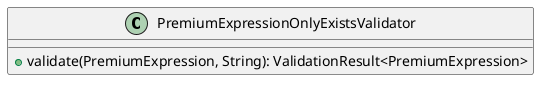 @startuml

    class PremiumExpressionOnlyExistsValidator [[PremiumExpressionOnlyExistsValidator.html]] {
        +validate(PremiumExpression, String): ValidationResult<PremiumExpression>
    }

@enduml
